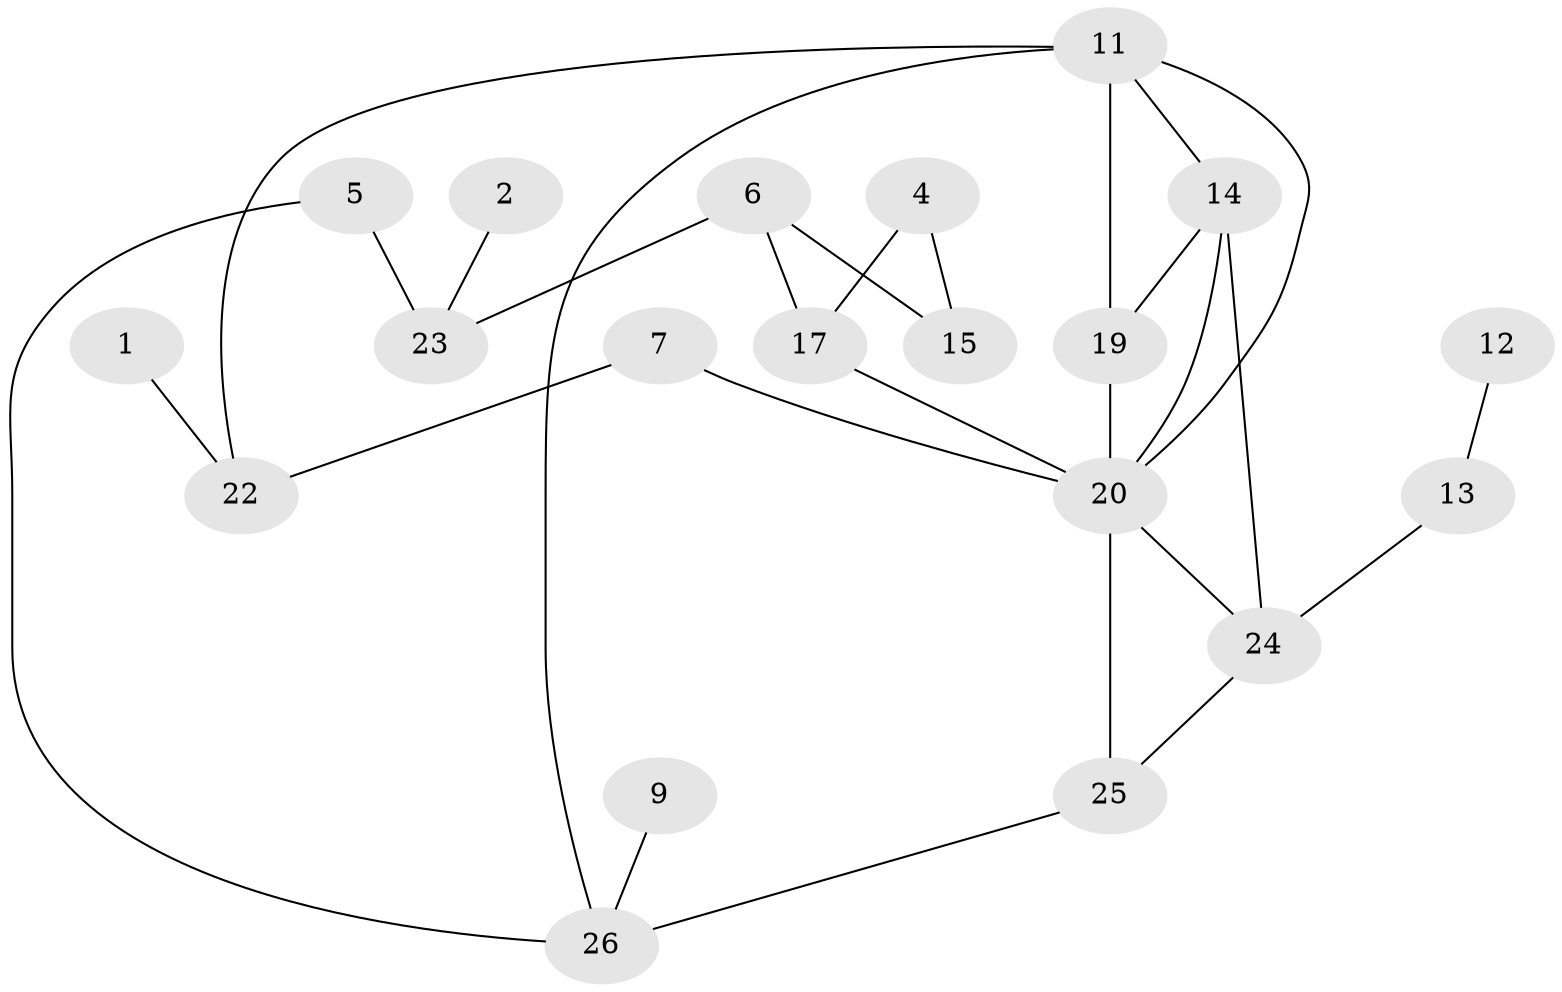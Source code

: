 // original degree distribution, {1: 0.25, 2: 0.28846153846153844, 3: 0.21153846153846154, 5: 0.038461538461538464, 0: 0.07692307692307693, 4: 0.1346153846153846}
// Generated by graph-tools (version 1.1) at 2025/49/03/09/25 03:49:07]
// undirected, 20 vertices, 28 edges
graph export_dot {
graph [start="1"]
  node [color=gray90,style=filled];
  1;
  2;
  4;
  5;
  6;
  7;
  9;
  11;
  12;
  13;
  14;
  15;
  17;
  19;
  20;
  22;
  23;
  24;
  25;
  26;
  1 -- 22 [weight=1.0];
  2 -- 23 [weight=1.0];
  4 -- 15 [weight=1.0];
  4 -- 17 [weight=1.0];
  5 -- 23 [weight=1.0];
  5 -- 26 [weight=1.0];
  6 -- 15 [weight=1.0];
  6 -- 17 [weight=1.0];
  6 -- 23 [weight=2.0];
  7 -- 20 [weight=2.0];
  7 -- 22 [weight=1.0];
  9 -- 26 [weight=1.0];
  11 -- 14 [weight=1.0];
  11 -- 19 [weight=1.0];
  11 -- 20 [weight=1.0];
  11 -- 22 [weight=1.0];
  11 -- 26 [weight=1.0];
  12 -- 13 [weight=1.0];
  13 -- 24 [weight=1.0];
  14 -- 19 [weight=1.0];
  14 -- 20 [weight=1.0];
  14 -- 24 [weight=1.0];
  17 -- 20 [weight=1.0];
  19 -- 20 [weight=1.0];
  20 -- 24 [weight=1.0];
  20 -- 25 [weight=1.0];
  24 -- 25 [weight=1.0];
  25 -- 26 [weight=1.0];
}
